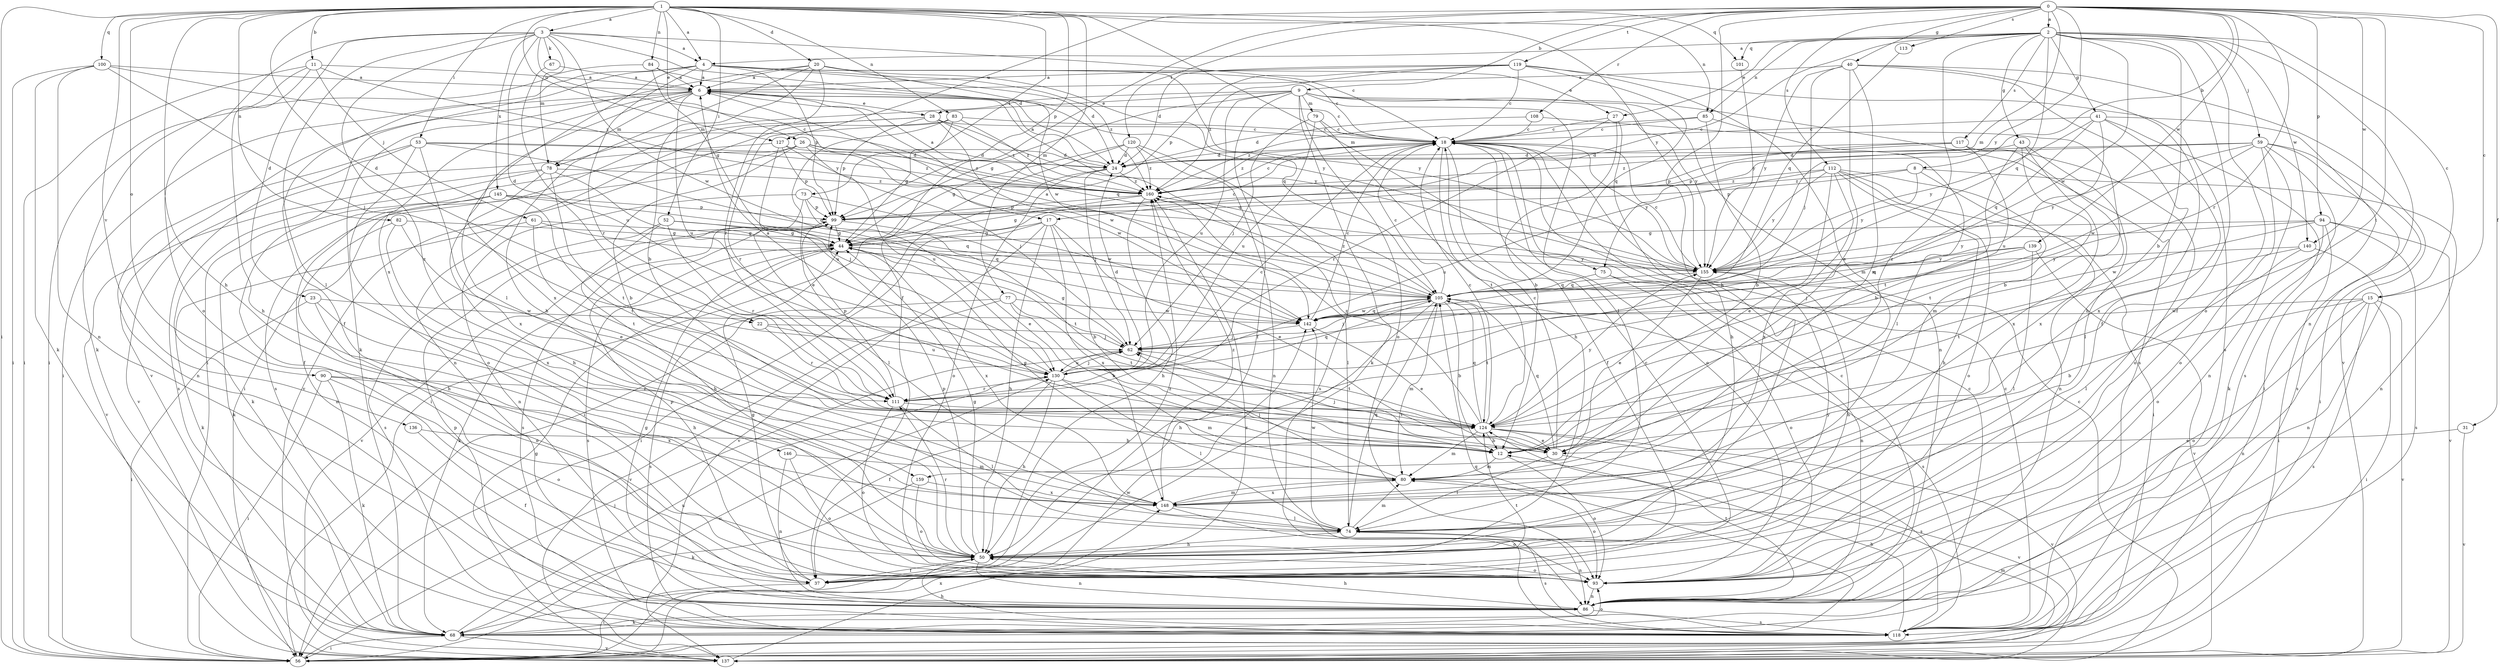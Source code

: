 strict digraph  {
0;
1;
2;
3;
4;
6;
8;
9;
11;
12;
15;
17;
18;
20;
22;
23;
24;
26;
27;
28;
30;
31;
37;
40;
41;
43;
44;
50;
52;
53;
56;
59;
61;
62;
67;
68;
73;
74;
75;
77;
78;
79;
80;
82;
83;
84;
85;
86;
90;
93;
94;
99;
100;
101;
105;
108;
111;
112;
113;
117;
118;
119;
120;
124;
127;
130;
136;
137;
139;
140;
142;
145;
146;
148;
155;
159;
160;
0 -> 2  [label=a];
0 -> 8  [label=b];
0 -> 9  [label=b];
0 -> 15  [label=c];
0 -> 31  [label=f];
0 -> 37  [label=f];
0 -> 40  [label=g];
0 -> 50  [label=h];
0 -> 75  [label=m];
0 -> 94  [label=p];
0 -> 108  [label=r];
0 -> 111  [label=r];
0 -> 112  [label=s];
0 -> 113  [label=s];
0 -> 119  [label=t];
0 -> 120  [label=t];
0 -> 124  [label=t];
0 -> 127  [label=u];
0 -> 139  [label=w];
0 -> 140  [label=w];
0 -> 155  [label=y];
1 -> 3  [label=a];
1 -> 4  [label=a];
1 -> 11  [label=b];
1 -> 20  [label=d];
1 -> 22  [label=d];
1 -> 26  [label=e];
1 -> 50  [label=h];
1 -> 52  [label=i];
1 -> 53  [label=i];
1 -> 56  [label=i];
1 -> 73  [label=l];
1 -> 75  [label=m];
1 -> 77  [label=m];
1 -> 82  [label=n];
1 -> 83  [label=n];
1 -> 84  [label=n];
1 -> 85  [label=n];
1 -> 90  [label=o];
1 -> 99  [label=p];
1 -> 100  [label=q];
1 -> 101  [label=q];
1 -> 127  [label=u];
1 -> 136  [label=v];
1 -> 155  [label=y];
2 -> 4  [label=a];
2 -> 12  [label=b];
2 -> 15  [label=c];
2 -> 17  [label=c];
2 -> 27  [label=e];
2 -> 37  [label=f];
2 -> 41  [label=g];
2 -> 43  [label=g];
2 -> 59  [label=j];
2 -> 85  [label=n];
2 -> 86  [label=n];
2 -> 93  [label=o];
2 -> 101  [label=q];
2 -> 105  [label=q];
2 -> 117  [label=s];
2 -> 140  [label=w];
2 -> 142  [label=w];
2 -> 159  [label=z];
3 -> 4  [label=a];
3 -> 17  [label=c];
3 -> 18  [label=c];
3 -> 22  [label=d];
3 -> 23  [label=d];
3 -> 24  [label=d];
3 -> 67  [label=k];
3 -> 74  [label=l];
3 -> 78  [label=m];
3 -> 93  [label=o];
3 -> 142  [label=w];
3 -> 145  [label=x];
3 -> 159  [label=z];
4 -> 6  [label=a];
4 -> 18  [label=c];
4 -> 24  [label=d];
4 -> 27  [label=e];
4 -> 37  [label=f];
4 -> 56  [label=i];
4 -> 74  [label=l];
4 -> 99  [label=p];
4 -> 111  [label=r];
4 -> 160  [label=z];
6 -> 18  [label=c];
6 -> 28  [label=e];
6 -> 56  [label=i];
6 -> 78  [label=m];
6 -> 105  [label=q];
6 -> 130  [label=u];
6 -> 137  [label=v];
6 -> 146  [label=x];
6 -> 148  [label=x];
6 -> 155  [label=y];
8 -> 86  [label=n];
8 -> 99  [label=p];
8 -> 124  [label=t];
8 -> 155  [label=y];
8 -> 160  [label=z];
9 -> 28  [label=e];
9 -> 37  [label=f];
9 -> 44  [label=g];
9 -> 68  [label=k];
9 -> 74  [label=l];
9 -> 78  [label=m];
9 -> 79  [label=m];
9 -> 86  [label=n];
9 -> 93  [label=o];
9 -> 118  [label=s];
9 -> 130  [label=u];
9 -> 155  [label=y];
11 -> 6  [label=a];
11 -> 50  [label=h];
11 -> 56  [label=i];
11 -> 61  [label=j];
11 -> 68  [label=k];
11 -> 155  [label=y];
12 -> 80  [label=m];
12 -> 93  [label=o];
15 -> 12  [label=b];
15 -> 56  [label=i];
15 -> 86  [label=n];
15 -> 93  [label=o];
15 -> 118  [label=s];
15 -> 137  [label=v];
15 -> 142  [label=w];
17 -> 12  [label=b];
17 -> 30  [label=e];
17 -> 44  [label=g];
17 -> 50  [label=h];
17 -> 56  [label=i];
17 -> 137  [label=v];
17 -> 148  [label=x];
18 -> 24  [label=d];
18 -> 37  [label=f];
18 -> 93  [label=o];
18 -> 124  [label=t];
18 -> 155  [label=y];
18 -> 160  [label=z];
20 -> 6  [label=a];
20 -> 12  [label=b];
20 -> 50  [label=h];
20 -> 68  [label=k];
20 -> 105  [label=q];
20 -> 111  [label=r];
20 -> 142  [label=w];
20 -> 155  [label=y];
22 -> 62  [label=j];
22 -> 111  [label=r];
22 -> 130  [label=u];
23 -> 50  [label=h];
23 -> 56  [label=i];
23 -> 93  [label=o];
23 -> 142  [label=w];
24 -> 6  [label=a];
24 -> 56  [label=i];
24 -> 62  [label=j];
24 -> 93  [label=o];
24 -> 160  [label=z];
26 -> 12  [label=b];
26 -> 24  [label=d];
26 -> 37  [label=f];
26 -> 118  [label=s];
26 -> 130  [label=u];
26 -> 142  [label=w];
26 -> 160  [label=z];
27 -> 12  [label=b];
27 -> 18  [label=c];
27 -> 50  [label=h];
27 -> 111  [label=r];
28 -> 18  [label=c];
28 -> 56  [label=i];
28 -> 86  [label=n];
28 -> 99  [label=p];
28 -> 105  [label=q];
28 -> 142  [label=w];
28 -> 160  [label=z];
30 -> 18  [label=c];
30 -> 62  [label=j];
30 -> 74  [label=l];
30 -> 105  [label=q];
30 -> 137  [label=v];
31 -> 30  [label=e];
31 -> 137  [label=v];
37 -> 18  [label=c];
37 -> 44  [label=g];
37 -> 56  [label=i];
37 -> 99  [label=p];
37 -> 124  [label=t];
37 -> 160  [label=z];
40 -> 6  [label=a];
40 -> 30  [label=e];
40 -> 37  [label=f];
40 -> 50  [label=h];
40 -> 62  [label=j];
40 -> 80  [label=m];
40 -> 137  [label=v];
40 -> 155  [label=y];
41 -> 18  [label=c];
41 -> 56  [label=i];
41 -> 105  [label=q];
41 -> 118  [label=s];
41 -> 130  [label=u];
41 -> 148  [label=x];
41 -> 155  [label=y];
43 -> 12  [label=b];
43 -> 24  [label=d];
43 -> 74  [label=l];
43 -> 80  [label=m];
43 -> 148  [label=x];
44 -> 18  [label=c];
44 -> 68  [label=k];
44 -> 118  [label=s];
44 -> 148  [label=x];
44 -> 155  [label=y];
50 -> 37  [label=f];
50 -> 44  [label=g];
50 -> 86  [label=n];
50 -> 93  [label=o];
50 -> 99  [label=p];
50 -> 111  [label=r];
50 -> 155  [label=y];
52 -> 44  [label=g];
52 -> 50  [label=h];
52 -> 105  [label=q];
52 -> 111  [label=r];
52 -> 118  [label=s];
53 -> 24  [label=d];
53 -> 86  [label=n];
53 -> 93  [label=o];
53 -> 105  [label=q];
53 -> 118  [label=s];
53 -> 148  [label=x];
53 -> 160  [label=z];
56 -> 62  [label=j];
56 -> 80  [label=m];
56 -> 130  [label=u];
56 -> 142  [label=w];
56 -> 148  [label=x];
59 -> 24  [label=d];
59 -> 56  [label=i];
59 -> 68  [label=k];
59 -> 86  [label=n];
59 -> 93  [label=o];
59 -> 99  [label=p];
59 -> 118  [label=s];
59 -> 142  [label=w];
59 -> 155  [label=y];
61 -> 44  [label=g];
61 -> 68  [label=k];
61 -> 124  [label=t];
61 -> 155  [label=y];
62 -> 44  [label=g];
62 -> 124  [label=t];
62 -> 130  [label=u];
67 -> 6  [label=a];
67 -> 130  [label=u];
68 -> 18  [label=c];
68 -> 56  [label=i];
68 -> 93  [label=o];
68 -> 105  [label=q];
68 -> 130  [label=u];
68 -> 137  [label=v];
73 -> 30  [label=e];
73 -> 74  [label=l];
73 -> 86  [label=n];
73 -> 99  [label=p];
73 -> 142  [label=w];
74 -> 50  [label=h];
74 -> 80  [label=m];
74 -> 86  [label=n];
74 -> 105  [label=q];
74 -> 118  [label=s];
74 -> 142  [label=w];
75 -> 86  [label=n];
75 -> 93  [label=o];
75 -> 105  [label=q];
77 -> 12  [label=b];
77 -> 118  [label=s];
77 -> 124  [label=t];
77 -> 137  [label=v];
77 -> 142  [label=w];
78 -> 50  [label=h];
78 -> 62  [label=j];
78 -> 68  [label=k];
78 -> 124  [label=t];
78 -> 137  [label=v];
78 -> 160  [label=z];
79 -> 18  [label=c];
79 -> 50  [label=h];
79 -> 62  [label=j];
79 -> 130  [label=u];
80 -> 44  [label=g];
80 -> 62  [label=j];
80 -> 93  [label=o];
80 -> 148  [label=x];
82 -> 30  [label=e];
82 -> 44  [label=g];
82 -> 50  [label=h];
82 -> 148  [label=x];
83 -> 18  [label=c];
83 -> 30  [label=e];
83 -> 44  [label=g];
83 -> 111  [label=r];
83 -> 137  [label=v];
83 -> 160  [label=z];
84 -> 6  [label=a];
84 -> 44  [label=g];
84 -> 56  [label=i];
84 -> 155  [label=y];
85 -> 12  [label=b];
85 -> 18  [label=c];
85 -> 74  [label=l];
85 -> 160  [label=z];
86 -> 18  [label=c];
86 -> 44  [label=g];
86 -> 50  [label=h];
86 -> 68  [label=k];
86 -> 118  [label=s];
86 -> 124  [label=t];
90 -> 56  [label=i];
90 -> 68  [label=k];
90 -> 93  [label=o];
90 -> 111  [label=r];
90 -> 148  [label=x];
93 -> 86  [label=n];
94 -> 44  [label=g];
94 -> 56  [label=i];
94 -> 93  [label=o];
94 -> 118  [label=s];
94 -> 137  [label=v];
94 -> 142  [label=w];
94 -> 155  [label=y];
99 -> 44  [label=g];
99 -> 118  [label=s];
99 -> 124  [label=t];
99 -> 137  [label=v];
100 -> 6  [label=a];
100 -> 56  [label=i];
100 -> 62  [label=j];
100 -> 68  [label=k];
100 -> 86  [label=n];
100 -> 160  [label=z];
101 -> 155  [label=y];
105 -> 6  [label=a];
105 -> 12  [label=b];
105 -> 18  [label=c];
105 -> 50  [label=h];
105 -> 62  [label=j];
105 -> 80  [label=m];
105 -> 118  [label=s];
105 -> 124  [label=t];
105 -> 142  [label=w];
105 -> 160  [label=z];
108 -> 12  [label=b];
108 -> 18  [label=c];
108 -> 24  [label=d];
111 -> 18  [label=c];
111 -> 74  [label=l];
111 -> 93  [label=o];
111 -> 99  [label=p];
111 -> 124  [label=t];
112 -> 30  [label=e];
112 -> 50  [label=h];
112 -> 56  [label=i];
112 -> 86  [label=n];
112 -> 93  [label=o];
112 -> 130  [label=u];
112 -> 148  [label=x];
112 -> 155  [label=y];
112 -> 160  [label=z];
113 -> 105  [label=q];
117 -> 24  [label=d];
117 -> 93  [label=o];
117 -> 99  [label=p];
117 -> 124  [label=t];
117 -> 148  [label=x];
117 -> 160  [label=z];
118 -> 12  [label=b];
118 -> 18  [label=c];
118 -> 50  [label=h];
118 -> 99  [label=p];
119 -> 6  [label=a];
119 -> 18  [label=c];
119 -> 24  [label=d];
119 -> 80  [label=m];
119 -> 99  [label=p];
119 -> 105  [label=q];
119 -> 118  [label=s];
119 -> 160  [label=z];
120 -> 24  [label=d];
120 -> 44  [label=g];
120 -> 56  [label=i];
120 -> 86  [label=n];
120 -> 118  [label=s];
120 -> 160  [label=z];
124 -> 12  [label=b];
124 -> 18  [label=c];
124 -> 30  [label=e];
124 -> 80  [label=m];
124 -> 105  [label=q];
124 -> 118  [label=s];
124 -> 137  [label=v];
124 -> 155  [label=y];
124 -> 160  [label=z];
127 -> 24  [label=d];
127 -> 62  [label=j];
127 -> 99  [label=p];
127 -> 130  [label=u];
127 -> 137  [label=v];
130 -> 6  [label=a];
130 -> 24  [label=d];
130 -> 37  [label=f];
130 -> 50  [label=h];
130 -> 62  [label=j];
130 -> 74  [label=l];
130 -> 80  [label=m];
130 -> 105  [label=q];
130 -> 111  [label=r];
136 -> 12  [label=b];
136 -> 37  [label=f];
137 -> 18  [label=c];
137 -> 44  [label=g];
137 -> 160  [label=z];
139 -> 62  [label=j];
139 -> 74  [label=l];
139 -> 105  [label=q];
139 -> 137  [label=v];
139 -> 155  [label=y];
140 -> 74  [label=l];
140 -> 86  [label=n];
140 -> 124  [label=t];
140 -> 155  [label=y];
142 -> 18  [label=c];
142 -> 30  [label=e];
142 -> 62  [label=j];
142 -> 105  [label=q];
145 -> 68  [label=k];
145 -> 86  [label=n];
145 -> 99  [label=p];
145 -> 105  [label=q];
145 -> 124  [label=t];
146 -> 80  [label=m];
146 -> 86  [label=n];
146 -> 93  [label=o];
148 -> 74  [label=l];
148 -> 80  [label=m];
148 -> 93  [label=o];
148 -> 160  [label=z];
155 -> 18  [label=c];
155 -> 30  [label=e];
155 -> 50  [label=h];
155 -> 105  [label=q];
159 -> 68  [label=k];
159 -> 93  [label=o];
159 -> 148  [label=x];
160 -> 6  [label=a];
160 -> 18  [label=c];
160 -> 44  [label=g];
160 -> 50  [label=h];
160 -> 74  [label=l];
160 -> 99  [label=p];
}
